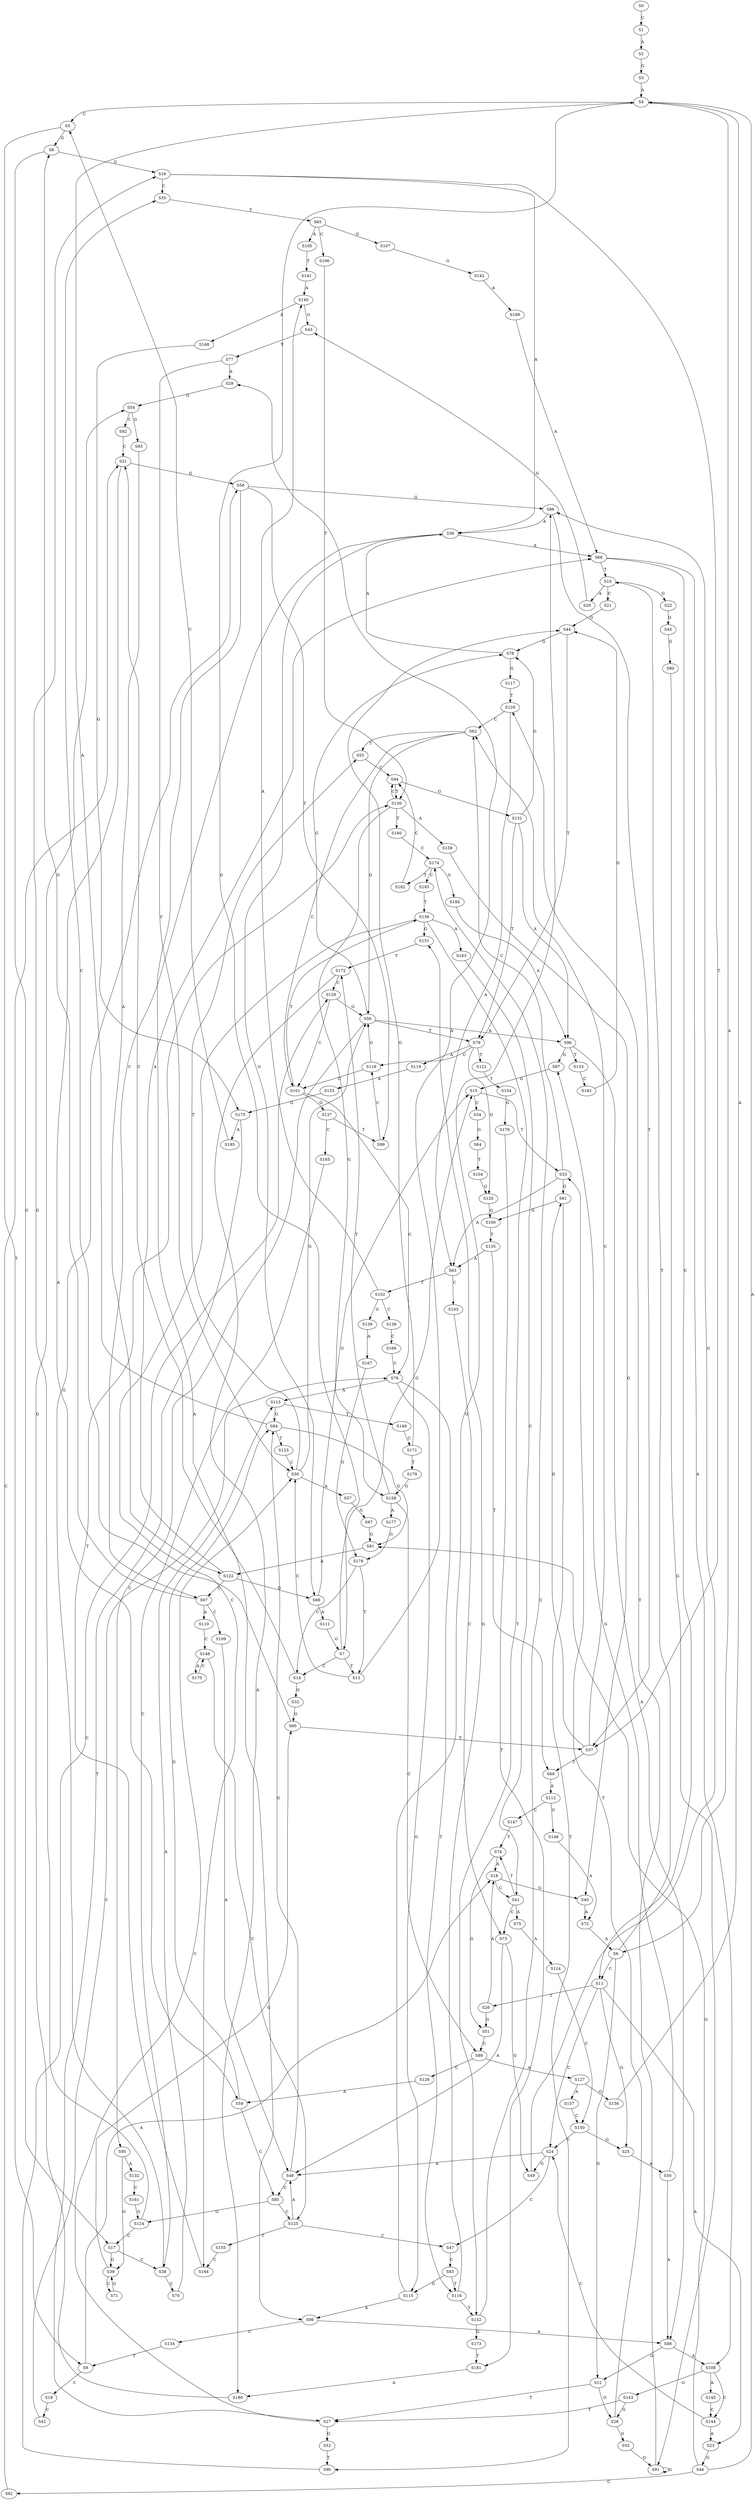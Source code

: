 strict digraph  {
	S0 -> S1 [ label = C ];
	S1 -> S2 [ label = A ];
	S2 -> S3 [ label = G ];
	S3 -> S4 [ label = A ];
	S4 -> S5 [ label = C ];
	S4 -> S6 [ label = A ];
	S4 -> S7 [ label = G ];
	S5 -> S8 [ label = G ];
	S5 -> S9 [ label = T ];
	S6 -> S10 [ label = T ];
	S6 -> S11 [ label = C ];
	S6 -> S12 [ label = G ];
	S7 -> S13 [ label = T ];
	S7 -> S14 [ label = C ];
	S7 -> S15 [ label = G ];
	S8 -> S16 [ label = G ];
	S8 -> S17 [ label = C ];
	S9 -> S18 [ label = A ];
	S9 -> S19 [ label = C ];
	S10 -> S20 [ label = A ];
	S10 -> S21 [ label = C ];
	S10 -> S22 [ label = G ];
	S11 -> S23 [ label = A ];
	S11 -> S24 [ label = C ];
	S11 -> S25 [ label = G ];
	S11 -> S26 [ label = T ];
	S12 -> S27 [ label = T ];
	S12 -> S28 [ label = G ];
	S13 -> S29 [ label = A ];
	S13 -> S30 [ label = C ];
	S14 -> S31 [ label = C ];
	S14 -> S32 [ label = G ];
	S15 -> S33 [ label = T ];
	S15 -> S34 [ label = C ];
	S16 -> S35 [ label = C ];
	S16 -> S36 [ label = A ];
	S16 -> S37 [ label = T ];
	S17 -> S38 [ label = C ];
	S17 -> S39 [ label = G ];
	S18 -> S40 [ label = G ];
	S18 -> S41 [ label = C ];
	S19 -> S42 [ label = C ];
	S20 -> S43 [ label = G ];
	S21 -> S44 [ label = G ];
	S22 -> S45 [ label = G ];
	S23 -> S46 [ label = G ];
	S24 -> S47 [ label = C ];
	S24 -> S48 [ label = A ];
	S24 -> S49 [ label = G ];
	S25 -> S50 [ label = A ];
	S26 -> S51 [ label = G ];
	S26 -> S18 [ label = A ];
	S27 -> S52 [ label = G ];
	S27 -> S30 [ label = C ];
	S28 -> S53 [ label = G ];
	S28 -> S33 [ label = T ];
	S29 -> S54 [ label = G ];
	S30 -> S55 [ label = T ];
	S30 -> S56 [ label = G ];
	S30 -> S57 [ label = A ];
	S31 -> S58 [ label = G ];
	S31 -> S59 [ label = A ];
	S32 -> S60 [ label = G ];
	S33 -> S61 [ label = G ];
	S33 -> S62 [ label = C ];
	S33 -> S63 [ label = A ];
	S34 -> S64 [ label = G ];
	S35 -> S65 [ label = T ];
	S36 -> S66 [ label = A ];
	S36 -> S67 [ label = C ];
	S36 -> S68 [ label = G ];
	S37 -> S69 [ label = T ];
	S37 -> S62 [ label = C ];
	S37 -> S61 [ label = G ];
	S38 -> S70 [ label = C ];
	S38 -> S58 [ label = G ];
	S39 -> S60 [ label = G ];
	S39 -> S71 [ label = C ];
	S40 -> S72 [ label = A ];
	S41 -> S73 [ label = C ];
	S41 -> S74 [ label = T ];
	S41 -> S75 [ label = A ];
	S42 -> S76 [ label = C ];
	S43 -> S77 [ label = T ];
	S44 -> S78 [ label = G ];
	S44 -> S79 [ label = T ];
	S45 -> S80 [ label = G ];
	S46 -> S81 [ label = G ];
	S46 -> S82 [ label = C ];
	S46 -> S4 [ label = A ];
	S47 -> S83 [ label = C ];
	S48 -> S84 [ label = G ];
	S48 -> S85 [ label = C ];
	S49 -> S86 [ label = G ];
	S50 -> S87 [ label = G ];
	S50 -> S88 [ label = A ];
	S51 -> S89 [ label = C ];
	S52 -> S90 [ label = T ];
	S53 -> S91 [ label = G ];
	S54 -> S92 [ label = C ];
	S54 -> S93 [ label = G ];
	S55 -> S94 [ label = C ];
	S56 -> S78 [ label = G ];
	S56 -> S79 [ label = T ];
	S56 -> S95 [ label = C ];
	S56 -> S96 [ label = A ];
	S57 -> S97 [ label = G ];
	S58 -> S98 [ label = A ];
	S58 -> S99 [ label = T ];
	S58 -> S86 [ label = G ];
	S59 -> S84 [ label = G ];
	S59 -> S85 [ label = C ];
	S60 -> S35 [ label = C ];
	S60 -> S37 [ label = T ];
	S61 -> S90 [ label = T ];
	S61 -> S100 [ label = G ];
	S62 -> S101 [ label = C ];
	S62 -> S56 [ label = G ];
	S62 -> S55 [ label = T ];
	S63 -> S102 [ label = T ];
	S63 -> S103 [ label = C ];
	S64 -> S104 [ label = T ];
	S65 -> S105 [ label = A ];
	S65 -> S106 [ label = C ];
	S65 -> S107 [ label = G ];
	S66 -> S10 [ label = T ];
	S66 -> S11 [ label = C ];
	S66 -> S108 [ label = A ];
	S67 -> S109 [ label = C ];
	S67 -> S110 [ label = A ];
	S67 -> S8 [ label = G ];
	S68 -> S111 [ label = A ];
	S68 -> S15 [ label = G ];
	S69 -> S112 [ label = A ];
	S70 -> S113 [ label = A ];
	S71 -> S39 [ label = G ];
	S72 -> S6 [ label = A ];
	S73 -> S48 [ label = A ];
	S73 -> S49 [ label = G ];
	S74 -> S18 [ label = A ];
	S74 -> S51 [ label = G ];
	S75 -> S114 [ label = A ];
	S76 -> S115 [ label = G ];
	S76 -> S113 [ label = A ];
	S76 -> S116 [ label = T ];
	S77 -> S30 [ label = C ];
	S77 -> S29 [ label = A ];
	S78 -> S36 [ label = A ];
	S78 -> S117 [ label = G ];
	S79 -> S118 [ label = C ];
	S79 -> S119 [ label = A ];
	S79 -> S120 [ label = G ];
	S79 -> S121 [ label = T ];
	S80 -> S91 [ label = G ];
	S81 -> S122 [ label = A ];
	S82 -> S31 [ label = C ];
	S83 -> S115 [ label = G ];
	S83 -> S116 [ label = T ];
	S84 -> S123 [ label = T ];
	S84 -> S4 [ label = A ];
	S84 -> S81 [ label = G ];
	S85 -> S124 [ label = G ];
	S85 -> S125 [ label = C ];
	S86 -> S36 [ label = A ];
	S86 -> S37 [ label = T ];
	S87 -> S15 [ label = G ];
	S88 -> S108 [ label = A ];
	S88 -> S12 [ label = G ];
	S89 -> S126 [ label = C ];
	S89 -> S127 [ label = A ];
	S90 -> S128 [ label = C ];
	S91 -> S129 [ label = T ];
	S91 -> S91 [ label = G ];
	S92 -> S31 [ label = C ];
	S93 -> S122 [ label = A ];
	S94 -> S130 [ label = T ];
	S94 -> S131 [ label = G ];
	S95 -> S39 [ label = G ];
	S95 -> S132 [ label = A ];
	S96 -> S88 [ label = A ];
	S96 -> S87 [ label = G ];
	S96 -> S133 [ label = T ];
	S97 -> S81 [ label = G ];
	S98 -> S88 [ label = A ];
	S98 -> S134 [ label = C ];
	S99 -> S118 [ label = C ];
	S100 -> S135 [ label = T ];
	S101 -> S136 [ label = T ];
	S101 -> S76 [ label = C ];
	S101 -> S137 [ label = G ];
	S102 -> S138 [ label = C ];
	S102 -> S139 [ label = G ];
	S102 -> S140 [ label = A ];
	S103 -> S73 [ label = C ];
	S104 -> S120 [ label = G ];
	S105 -> S141 [ label = T ];
	S106 -> S130 [ label = T ];
	S107 -> S142 [ label = G ];
	S108 -> S143 [ label = G ];
	S108 -> S144 [ label = C ];
	S108 -> S145 [ label = A ];
	S109 -> S48 [ label = A ];
	S110 -> S146 [ label = C ];
	S111 -> S7 [ label = G ];
	S112 -> S147 [ label = C ];
	S112 -> S148 [ label = G ];
	S113 -> S149 [ label = T ];
	S113 -> S84 [ label = G ];
	S114 -> S150 [ label = C ];
	S115 -> S98 [ label = A ];
	S115 -> S86 [ label = G ];
	S116 -> S151 [ label = G ];
	S116 -> S152 [ label = T ];
	S117 -> S129 [ label = T ];
	S118 -> S56 [ label = G ];
	S118 -> S101 [ label = C ];
	S119 -> S153 [ label = A ];
	S120 -> S100 [ label = G ];
	S121 -> S154 [ label = T ];
	S122 -> S66 [ label = A ];
	S122 -> S67 [ label = C ];
	S122 -> S68 [ label = G ];
	S123 -> S30 [ label = C ];
	S124 -> S16 [ label = G ];
	S124 -> S17 [ label = C ];
	S125 -> S155 [ label = T ];
	S125 -> S47 [ label = C ];
	S125 -> S48 [ label = A ];
	S126 -> S59 [ label = A ];
	S127 -> S156 [ label = G ];
	S127 -> S157 [ label = A ];
	S128 -> S56 [ label = G ];
	S128 -> S101 [ label = C ];
	S129 -> S63 [ label = A ];
	S129 -> S62 [ label = C ];
	S130 -> S158 [ label = G ];
	S130 -> S94 [ label = C ];
	S130 -> S159 [ label = A ];
	S130 -> S160 [ label = T ];
	S131 -> S96 [ label = A ];
	S131 -> S78 [ label = G ];
	S131 -> S79 [ label = T ];
	S132 -> S161 [ label = C ];
	S133 -> S162 [ label = C ];
	S134 -> S9 [ label = T ];
	S135 -> S63 [ label = A ];
	S135 -> S69 [ label = T ];
	S136 -> S163 [ label = A ];
	S136 -> S164 [ label = C ];
	S136 -> S152 [ label = T ];
	S136 -> S151 [ label = G ];
	S137 -> S165 [ label = C ];
	S137 -> S99 [ label = T ];
	S138 -> S166 [ label = C ];
	S139 -> S167 [ label = A ];
	S140 -> S43 [ label = G ];
	S140 -> S168 [ label = A ];
	S141 -> S140 [ label = A ];
	S142 -> S169 [ label = A ];
	S143 -> S27 [ label = T ];
	S143 -> S28 [ label = G ];
	S144 -> S24 [ label = C ];
	S144 -> S23 [ label = A ];
	S145 -> S144 [ label = C ];
	S146 -> S125 [ label = C ];
	S146 -> S170 [ label = A ];
	S147 -> S74 [ label = T ];
	S148 -> S72 [ label = A ];
	S149 -> S171 [ label = C ];
	S150 -> S24 [ label = C ];
	S150 -> S25 [ label = G ];
	S151 -> S172 [ label = T ];
	S152 -> S173 [ label = G ];
	S152 -> S174 [ label = C ];
	S153 -> S175 [ label = G ];
	S154 -> S176 [ label = G ];
	S155 -> S164 [ label = C ];
	S156 -> S4 [ label = A ];
	S157 -> S150 [ label = C ];
	S158 -> S177 [ label = A ];
	S158 -> S89 [ label = C ];
	S158 -> S172 [ label = T ];
	S159 -> S40 [ label = G ];
	S160 -> S174 [ label = C ];
	S161 -> S124 [ label = G ];
	S162 -> S44 [ label = G ];
	S163 -> S41 [ label = C ];
	S164 -> S130 [ label = T ];
	S165 -> S38 [ label = C ];
	S166 -> S76 [ label = C ];
	S167 -> S178 [ label = G ];
	S168 -> S175 [ label = G ];
	S169 -> S66 [ label = A ];
	S170 -> S146 [ label = C ];
	S171 -> S179 [ label = T ];
	S171 -> S44 [ label = G ];
	S172 -> S180 [ label = A ];
	S172 -> S128 [ label = C ];
	S173 -> S181 [ label = T ];
	S174 -> S182 [ label = T ];
	S174 -> S183 [ label = C ];
	S174 -> S184 [ label = G ];
	S175 -> S185 [ label = A ];
	S175 -> S27 [ label = T ];
	S176 -> S181 [ label = T ];
	S177 -> S178 [ label = G ];
	S178 -> S13 [ label = T ];
	S178 -> S14 [ label = C ];
	S179 -> S158 [ label = G ];
	S180 -> S54 [ label = G ];
	S181 -> S180 [ label = A ];
	S182 -> S94 [ label = C ];
	S183 -> S136 [ label = T ];
	S184 -> S96 [ label = A ];
	S185 -> S5 [ label = C ];
}
